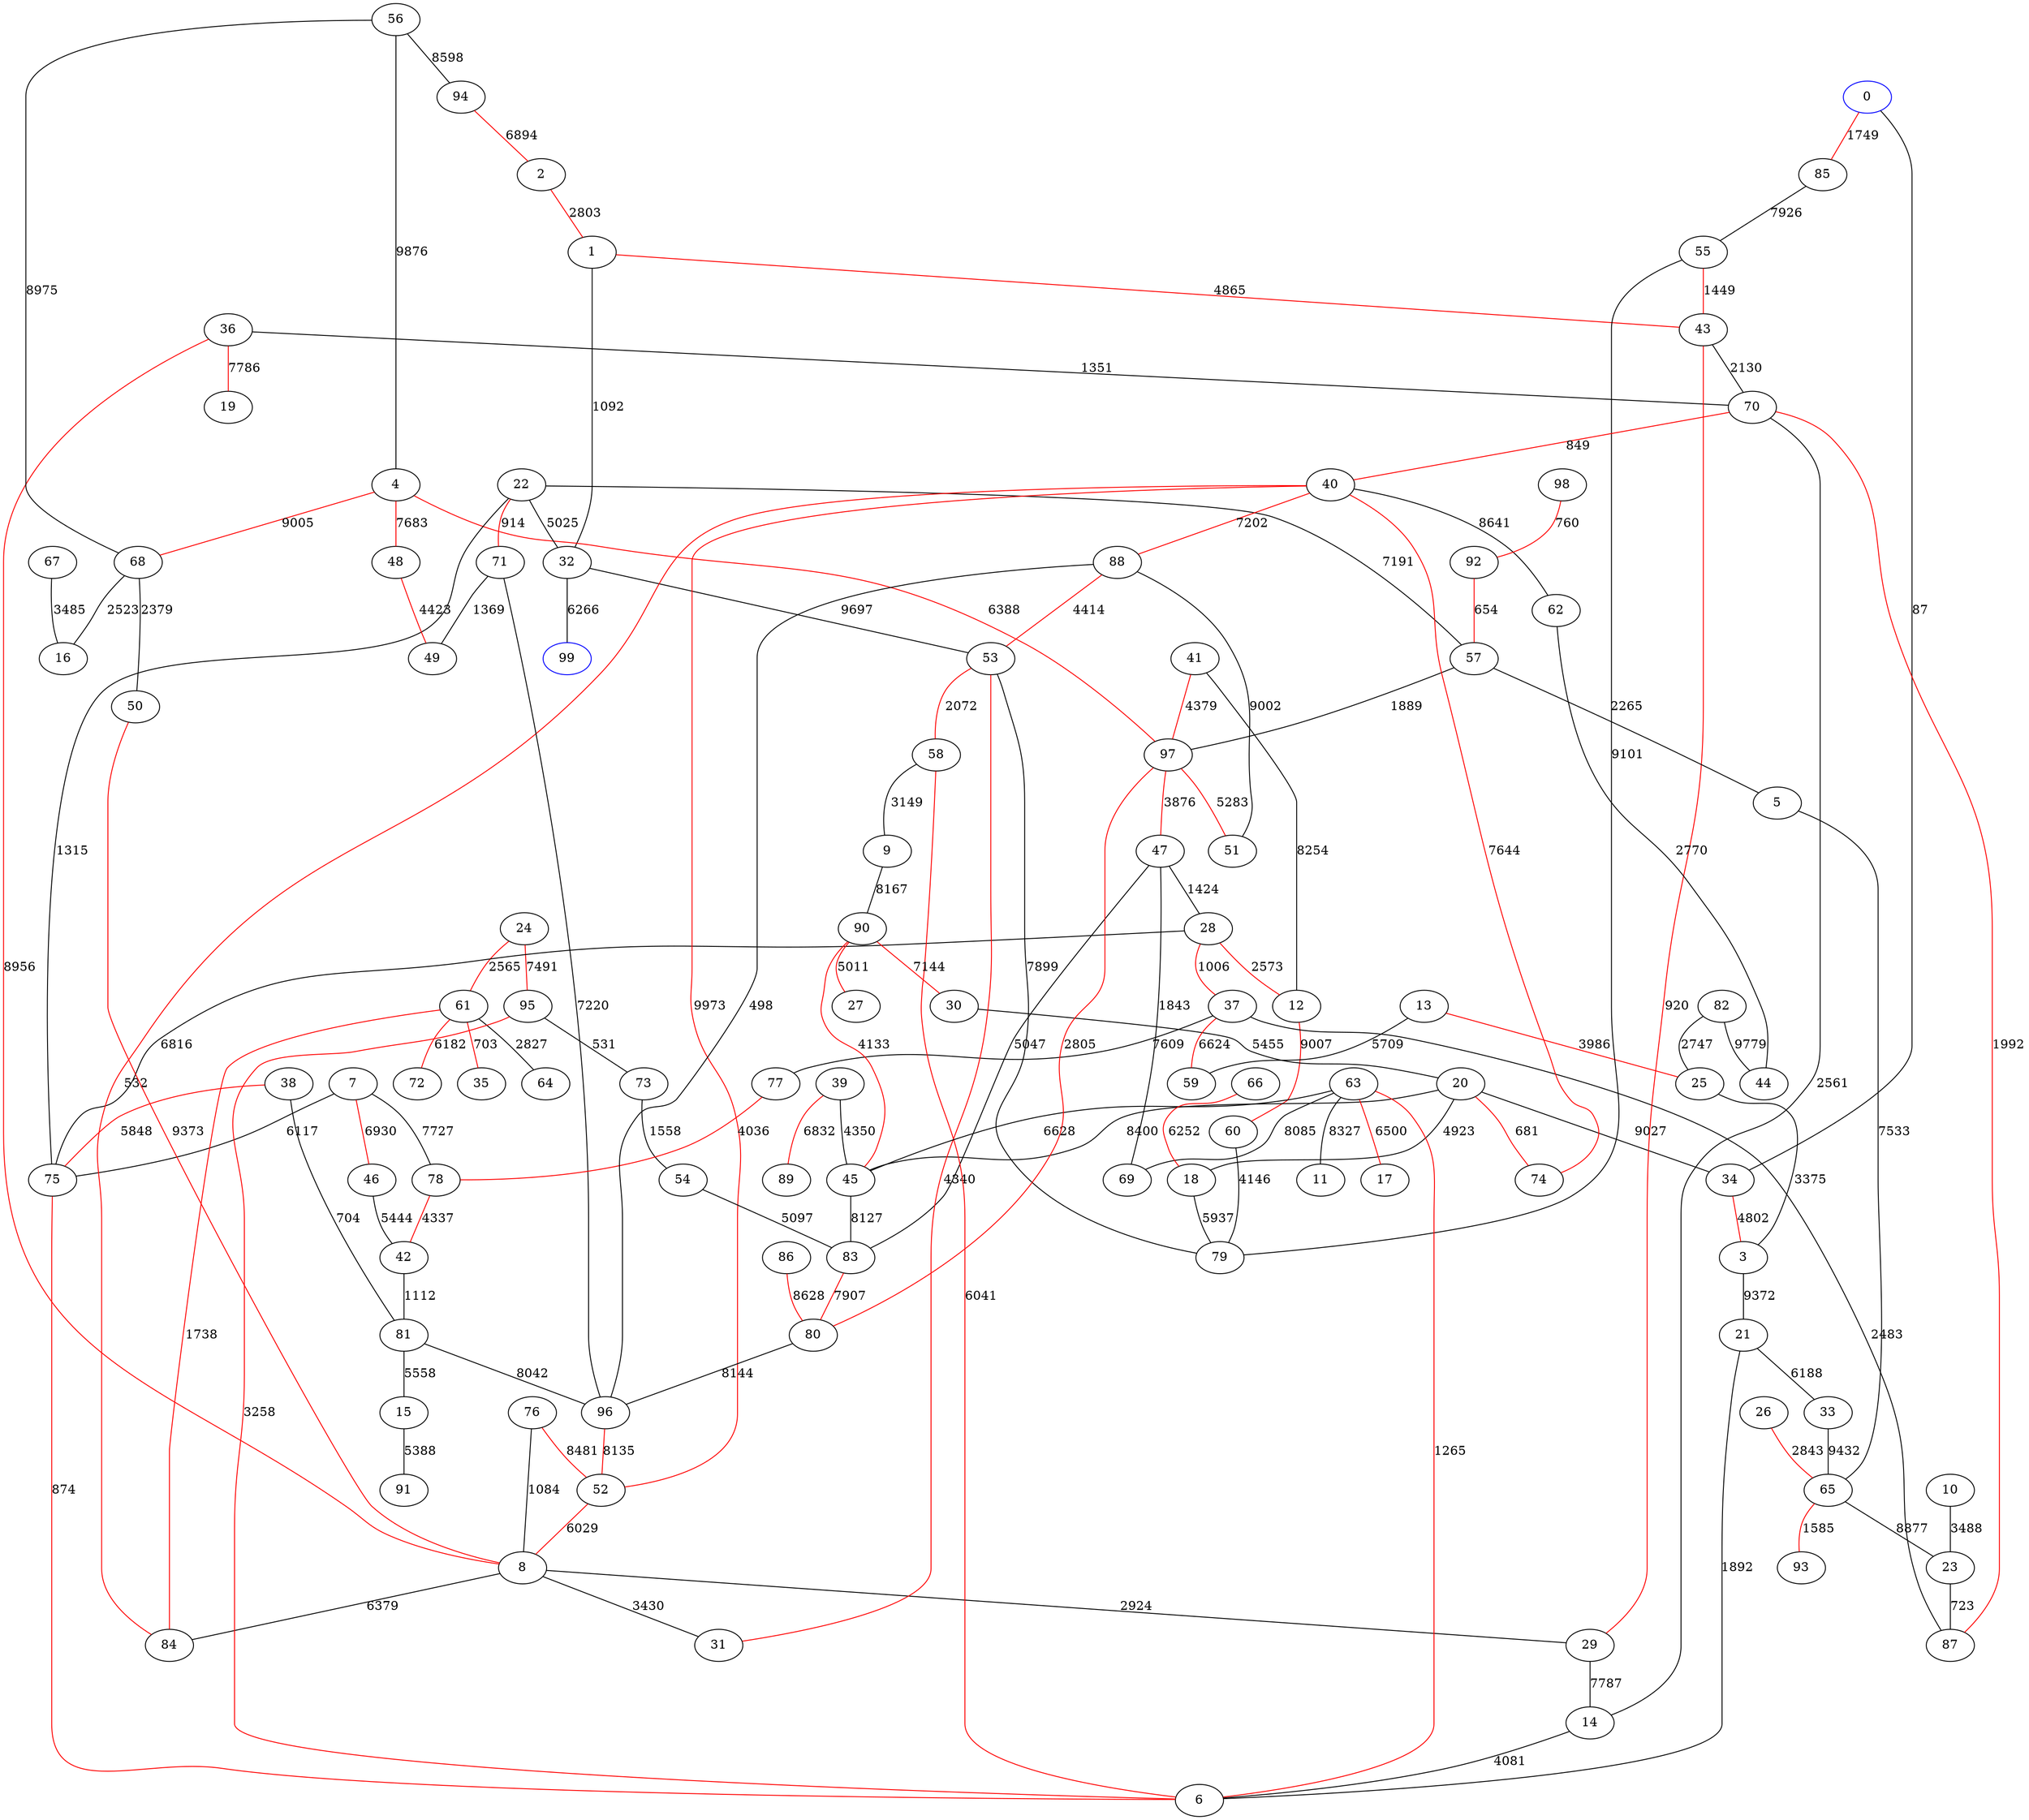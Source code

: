 graph {
    0[color="blue"] 1 2 3 4 5 6 7 8 9 10 11 12 13 14 15 16 17 18 19 20 21 22 23 24 25 26 27 28 29 30 31 32 33 34 35 36 37 38 39 40 41 42 43 44 45 46 47 48 49 50 51 52 53 54 55 56 57 58 59 60 61 62 63 64 65 66 67 68 69 70 71 72 73 74 75 76 77 78 79 80 81 82 83 84 85 86 87 88 89 90 91 92 93 94 95 96 97 98 99[color="blue"];
    90 -- 45 [label="4133"color="red"];
    20 -- 34 [label="9027"];
    46 -- 42 [label="5444"];
    48 -- 49 [label="4423"color="red"];
    4 -- 48 [label="7683"color="red"];
    43 -- 70 [label="2130"];
    61 -- 35 [label="703"color="red"];
    26 -- 65 [label="2843"color="red"];
    14 -- 6 [label="4081"];
    24 -- 95 [label="7491"color="red"];
    39 -- 45 [label="4350"];
    36 -- 8 [label="8956"color="red"];
    9 -- 90 [label="8167"];
    20 -- 45 [label="8400"];
    61 -- 72 [label="6182"color="red"];
    23 -- 87 [label="723"];
    58 -- 9 [label="3149"];
    70 -- 87 [label="1992"color="red"];
    7 -- 78 [label="7727"];
    43 -- 29 [label="920"color="red"];
    22 -- 32 [label="5025"];
    63 -- 6 [label="1265"color="red"];
    37 -- 87 [label="2483"];
    7 -- 46 [label="6930"color="red"];
    39 -- 89 [label="6832"color="red"];
    53 -- 31 [label="4340"color="red"];
    57 -- 5 [label="2265"];
    20 -- 18 [label="4923"];
    94 -- 2 [label="6894"color="red"];
    86 -- 80 [label="8628"color="red"];
    97 -- 51 [label="5283"color="red"];
    81 -- 96 [label="8042"];
    30 -- 20 [label="5455"];
    79 -- 53 [label="7899"];
    42 -- 81 [label="1112"];
    10 -- 23 [label="3488"];
    47 -- 69 [label="1843"];
    88 -- 51 [label="9002"];
    22 -- 75 [label="1315"];
    54 -- 83 [label="5097"];
    97 -- 47 [label="3876"color="red"];
    13 -- 25 [label="3986"color="red"];
    24 -- 61 [label="2565"color="red"];
    88 -- 96 [label="498"];
    0 -- 34 [label="87"];
    12 -- 60 [label="9007"color="red"];
    28 -- 12 [label="2573"color="red"];
    77 -- 78 [label="4036"color="red"];
    29 -- 14 [label="7787"];
    63 -- 69 [label="8085"];
    13 -- 59 [label="5709"];
    52 -- 8 [label="6029"color="red"];
    22 -- 71 [label="914"color="red"];
    80 -- 96 [label="8144"];
    76 -- 52 [label="8481"color="red"];
    37 -- 77 [label="7609"];
    55 -- 79 [label="9101"];
    8 -- 84 [label="6379"];
    90 -- 30 [label="7144"color="red"];
    67 -- 16 [label="3485"];
    85 -- 55 [label="7926"];
    47 -- 28 [label="1424"];
    38 -- 81 [label="704"];
    75 -- 6 [label="874"color="red"];
    60 -- 79 [label="4146"];
    40 -- 84 [label="532"color="red"];
    63 -- 17 [label="6500"color="red"];
    71 -- 49 [label="1369"];
    3 -- 21 [label="9372"];
    0 -- 85 [label="1749"color="red"];
    32 -- 99 [label="6266"];
    63 -- 45 [label="6628"];
    82 -- 25 [label="2747"];
    47 -- 83 [label="5047"];
    4 -- 97 [label="6388"color="red"];
    61 -- 84 [label="1738"color="red"];
    96 -- 52 [label="8135"color="red"];
    83 -- 80 [label="7907"color="red"];
    40 -- 62 [label="8641"];
    73 -- 54 [label="1558"];
    58 -- 6 [label="6041"color="red"];
    7 -- 75 [label="6117"];
    18 -- 79 [label="5937"];
    32 -- 53 [label="9697"];
    21 -- 33 [label="6188"];
    33 -- 65 [label="9432"];
    95 -- 6 [label="3258"color="red"];
    25 -- 3 [label="3375"];
    56 -- 4 [label="9876"];
    78 -- 42 [label="4337"color="red"];
    28 -- 37 [label="1006"color="red"];
    71 -- 96 [label="7220"];
    41 -- 12 [label="8254"];
    61 -- 64 [label="2827"];
    57 -- 97 [label="1889"];
    56 -- 94 [label="8598"];
    74 -- 40 [label="7644"color="red"];
    52 -- 40 [label="9973"color="red"];
    82 -- 44 [label="9779"];
    81 -- 15 [label="5558"];
    21 -- 6 [label="1892"];
    4 -- 68 [label="9005"color="red"];
    50 -- 8 [label="9373"color="red"];
    1 -- 32 [label="1092"];
    90 -- 27 [label="5011"color="red"];
    36 -- 70 [label="1351"];
    70 -- 40 [label="849"color="red"];
    65 -- 93 [label="1585"color="red"];
    68 -- 50 [label="2379"];
    88 -- 53 [label="4414"color="red"];
    56 -- 68 [label="8975"];
    41 -- 97 [label="4379"color="red"];
    28 -- 75 [label="6816"];
    62 -- 44 [label="2770"];
    55 -- 43 [label="1449"color="red"];
    20 -- 74 [label="681"color="red"];
    66 -- 18 [label="6252"color="red"];
    2 -- 1 [label="2803"color="red"];
    1 -- 43 [label="4865"color="red"];
    34 -- 3 [label="4802"color="red"];
    45 -- 83 [label="8127"];
    37 -- 59 [label="6624"color="red"];
    68 -- 16 [label="2523"];
    22 -- 57 [label="7191"];
    76 -- 8 [label="1084"];
    36 -- 19 [label="7786"color="red"];
    8 -- 31 [label="3430"];
    53 -- 58 [label="2072"color="red"];
    8 -- 29 [label="2924"];
    63 -- 11 [label="8327"];
    5 -- 65 [label="7533"];
    95 -- 73 [label="531"];
    97 -- 80 [label="2805"color="red"];
    65 -- 23 [label="8877"];
    70 -- 14 [label="2561"];
    92 -- 57 [label="654"color="red"];
    15 -- 91 [label="5388"];
    98 -- 92 [label="760"color="red"];
    38 -- 75 [label="5848"color="red"];
    40 -- 88 [label="7202"color="red"];
}

